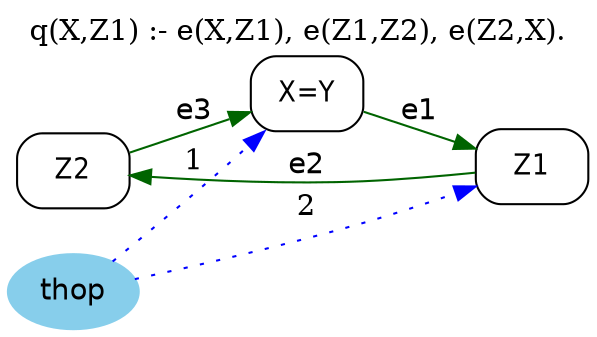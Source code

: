 strict digraph G {
	graph [bb="0,0,269.19,154",
		label="q(X,Z1) :- e(X,Z1), e(Z1,Z2), e(Z2,X).",
		labelloc=t,
		lheight=0.21,
		lp="134.6,142.5",
		lwidth=3.04,
		rankdir=LR
	];
	node [label="\N"];
	Z2	 [fontname="Helvetica-Narrow",
		height=0.5,
		pos="28.597,76",
		shape=box,
		style=rounded,
		width=0.75];
	X	 [fontname="Helvetica-Narrow",
		height=0.5,
		label="X=Y",
		pos="136.19,113",
		shape=box,
		style=rounded,
		width=0.75];
	Z2 -> X	 [color=darkgreen,
		fontname=helvetica,
		label=e3,
		lp="83.195,103.5",
		pos="e,109.05,103.67 55.749,85.337 69.002,89.894 85.14,95.444 99.475,100.37"];
	Z1	 [fontname="Helvetica-Narrow",
		height=0.5,
		pos="242.19,78",
		shape=box,
		style=rounded,
		width=0.75];
	X -> Z1	 [color=darkgreen,
		fontname=helvetica,
		label=e1,
		lp="189.19,104.5",
		pos="e,214.85,87.028 163.22,104.08 175.95,99.873 191.34,94.79 205.15,90.233"];
	Z1 -> Z2	 [color=darkgreen,
		fontname=helvetica,
		label=e2,
		lp="136.19,78.5",
		pos="e,55.672,73.702 215.18,75.011 199.94,73.474 180.53,71.766 163.19,71 130.3,69.546 92.872,71.204 65.848,72.991"];
	thop	 [color=skyblue,
		fillcolor=skyblue,
		fontname=helvetica,
		height=0.5,
		pos="28.597,18",
		shape=oval,
		style="filled,rounded",
		width=0.79437];
	thop -> X	 [color=blue,
		constraint=false,
		label=1,
		lp="83.195,80.5",
		pos="e,115.61,94.655 45.359,32.681 57.978,43.745 75.694,59.301 91.195,73 96.563,77.744 102.28,82.814 107.78,87.696",
		style=dotted];
	thop -> Z1	 [color=blue,
		constraint=false,
		label=2,
		lp="136.19,58.5",
		pos="e,214.97,68.025 55.856,23.935 83.181,30.059 126.37,40.215 163.19,51 177.05,55.058 192.08,60.045 205.28,64.625",
		style=dotted];
}
